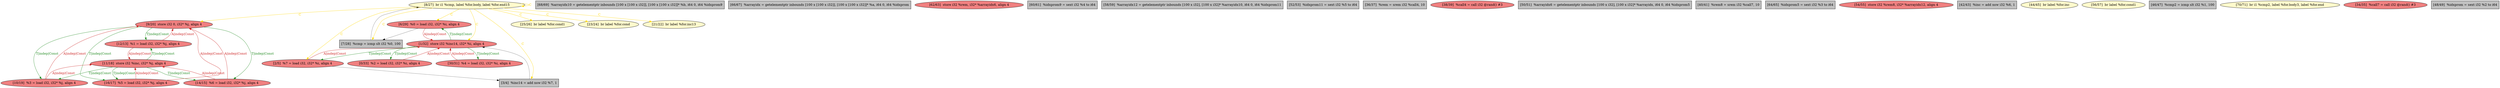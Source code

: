 
digraph G {


node635 [fillcolor=lightcoral,label="[9/20]  store i32 0, i32* %j, align 4",shape=ellipse,style=filled ]
node634 [fillcolor=grey,label="[68/69]  %arrayidx10 = getelementptr inbounds [100 x [100 x i32]], [100 x [100 x i32]]* %b, i64 0, i64 %idxprom9",shape=rectangle,style=filled ]
node633 [fillcolor=lightcoral,label="[12/13]  %1 = load i32, i32* %j, align 4",shape=ellipse,style=filled ]
node632 [fillcolor=lightcoral,label="[10/19]  %3 = load i32, i32* %j, align 4",shape=ellipse,style=filled ]
node631 [fillcolor=lemonchiffon,label="[25/26]  br label %for.cond1",shape=ellipse,style=filled ]
node630 [fillcolor=grey,label="[66/67]  %arrayidx = getelementptr inbounds [100 x [100 x i32]], [100 x [100 x i32]]* %a, i64 0, i64 %idxprom",shape=rectangle,style=filled ]
node627 [fillcolor=lightcoral,label="[62/63]  store i32 %rem, i32* %arrayidx6, align 4",shape=ellipse,style=filled ]
node628 [fillcolor=lightcoral,label="[11/18]  store i32 %inc, i32* %j, align 4",shape=ellipse,style=filled ]
node626 [fillcolor=grey,label="[60/61]  %idxprom9 = sext i32 %4 to i64",shape=rectangle,style=filled ]
node625 [fillcolor=grey,label="[58/59]  %arrayidx12 = getelementptr inbounds [100 x i32], [100 x i32]* %arrayidx10, i64 0, i64 %idxprom11",shape=rectangle,style=filled ]
node624 [fillcolor=lightcoral,label="[30/31]  %4 = load i32, i32* %i, align 4",shape=ellipse,style=filled ]
node621 [fillcolor=lightcoral,label="[16/17]  %5 = load i32, i32* %j, align 4",shape=ellipse,style=filled ]
node618 [fillcolor=lightcoral,label="[14/15]  %6 = load i32, i32* %j, align 4",shape=ellipse,style=filled ]
node617 [fillcolor=grey,label="[52/53]  %idxprom11 = sext i32 %5 to i64",shape=rectangle,style=filled ]
node605 [fillcolor=lemonchiffon,label="[23/24]  br label %for.cond",shape=ellipse,style=filled ]
node603 [fillcolor=grey,label="[36/37]  %rem = srem i32 %call4, 10",shape=rectangle,style=filled ]
node604 [fillcolor=lightcoral,label="[38/39]  %call4 = call i32 @rand() #3",shape=ellipse,style=filled ]
node619 [fillcolor=lightcoral,label="[6/29]  %0 = load i32, i32* %i, align 4",shape=ellipse,style=filled ]
node616 [fillcolor=grey,label="[7/28]  %cmp = icmp slt i32 %0, 100",shape=rectangle,style=filled ]
node601 [fillcolor=lightcoral,label="[0/33]  %2 = load i32, i32* %i, align 4",shape=ellipse,style=filled ]
node615 [fillcolor=grey,label="[50/51]  %arrayidx6 = getelementptr inbounds [100 x i32], [100 x i32]* %arrayidx, i64 0, i64 %idxprom5",shape=rectangle,style=filled ]
node610 [fillcolor=lightcoral,label="[2/5]  %7 = load i32, i32* %i, align 4",shape=ellipse,style=filled ]
node608 [fillcolor=lemonchiffon,label="[8/27]  br i1 %cmp, label %for.body, label %for.end15",shape=ellipse,style=filled ]
node606 [fillcolor=grey,label="[40/41]  %rem8 = srem i32 %call7, 10",shape=rectangle,style=filled ]
node611 [fillcolor=lemonchiffon,label="[21/22]  br label %for.inc13",shape=ellipse,style=filled ]
node607 [fillcolor=grey,label="[3/4]  %inc14 = add nsw i32 %7, 1",shape=rectangle,style=filled ]
node629 [fillcolor=grey,label="[64/65]  %idxprom5 = sext i32 %3 to i64",shape=rectangle,style=filled ]
node622 [fillcolor=lightcoral,label="[54/55]  store i32 %rem8, i32* %arrayidx12, align 4",shape=ellipse,style=filled ]
node609 [fillcolor=grey,label="[42/43]  %inc = add nsw i32 %6, 1",shape=rectangle,style=filled ]
node612 [fillcolor=lemonchiffon,label="[44/45]  br label %for.inc",shape=ellipse,style=filled ]
node623 [fillcolor=lemonchiffon,label="[56/57]  br label %for.cond1",shape=ellipse,style=filled ]
node620 [fillcolor=lightcoral,label="[1/32]  store i32 %inc14, i32* %i, align 4",shape=ellipse,style=filled ]
node613 [fillcolor=grey,label="[46/47]  %cmp2 = icmp slt i32 %1, 100",shape=rectangle,style=filled ]
node636 [fillcolor=lemonchiffon,label="[70/71]  br i1 %cmp2, label %for.body3, label %for.end",shape=ellipse,style=filled ]
node602 [fillcolor=lightcoral,label="[34/35]  %call7 = call i32 @rand() #3",shape=ellipse,style=filled ]
node614 [fillcolor=grey,label="[48/49]  %idxprom = sext i32 %2 to i64",shape=rectangle,style=filled ]

node608->node619 [style=solid,color=gold,label="C",penwidth=1.0,fontcolor=gold ]
node608->node631 [style=solid,color=gold,label="C",penwidth=1.0,fontcolor=gold ]
node620->node601 [style=solid,color=forestgreen,label="T|indep|Const",penwidth=1.0,fontcolor=forestgreen ]
node620->node610 [style=solid,color=forestgreen,label="T|indep|Const",penwidth=1.0,fontcolor=forestgreen ]
node619->node616 [style=solid,color=black,label="",penwidth=0.5,fontcolor=black ]
node610->node620 [style=solid,color=firebrick3,label="A|indep|Const",penwidth=1.0,fontcolor=firebrick3 ]
node621->node635 [style=solid,color=firebrick3,label="A|indep|Const",penwidth=1.0,fontcolor=firebrick3 ]
node601->node620 [style=solid,color=firebrick3,label="A|indep|Const",penwidth=1.0,fontcolor=firebrick3 ]
node608->node608 [style=solid,color=gold,label="C",penwidth=1.0,fontcolor=gold ]
node608->node611 [style=solid,color=gold,label="C",penwidth=1.0,fontcolor=gold ]
node628->node632 [style=solid,color=forestgreen,label="T|indep|Const",penwidth=1.0,fontcolor=forestgreen ]
node620->node619 [style=solid,color=forestgreen,label="T|indep|Const",penwidth=1.0,fontcolor=forestgreen ]
node607->node620 [style=solid,color=black,label="",penwidth=0.5,fontcolor=black ]
node610->node607 [style=solid,color=black,label="",penwidth=0.5,fontcolor=black ]
node635->node618 [style=solid,color=forestgreen,label="T|indep|Const",penwidth=1.0,fontcolor=forestgreen ]
node632->node635 [style=solid,color=firebrick3,label="A|indep|Const",penwidth=1.0,fontcolor=firebrick3 ]
node624->node620 [style=solid,color=firebrick3,label="A|indep|Const",penwidth=1.0,fontcolor=firebrick3 ]
node608->node635 [style=solid,color=gold,label="C",penwidth=1.0,fontcolor=gold ]
node635->node632 [style=solid,color=forestgreen,label="T|indep|Const",penwidth=1.0,fontcolor=forestgreen ]
node608->node616 [style=solid,color=gold,label="C",penwidth=1.0,fontcolor=gold ]
node616->node608 [style=solid,color=black,label="",penwidth=0.5,fontcolor=black ]
node620->node624 [style=solid,color=forestgreen,label="T|indep|Const",penwidth=1.0,fontcolor=forestgreen ]
node632->node628 [style=solid,color=firebrick3,label="A|indep|Const",penwidth=1.0,fontcolor=firebrick3 ]
node618->node628 [style=solid,color=firebrick3,label="A|indep|Const",penwidth=1.0,fontcolor=firebrick3 ]
node628->node618 [style=solid,color=forestgreen,label="T|indep|Const",penwidth=1.0,fontcolor=forestgreen ]
node608->node607 [style=solid,color=gold,label="C",penwidth=1.0,fontcolor=gold ]
node633->node628 [style=solid,color=firebrick3,label="A|indep|Const",penwidth=1.0,fontcolor=firebrick3 ]
node628->node633 [style=solid,color=forestgreen,label="T|indep|Const",penwidth=1.0,fontcolor=forestgreen ]
node635->node621 [style=solid,color=forestgreen,label="T|indep|Const",penwidth=1.0,fontcolor=forestgreen ]
node635->node633 [style=solid,color=forestgreen,label="T|indep|Const",penwidth=1.0,fontcolor=forestgreen ]
node633->node635 [style=solid,color=firebrick3,label="A|indep|Const",penwidth=1.0,fontcolor=firebrick3 ]
node619->node620 [style=solid,color=firebrick3,label="A|indep|Const",penwidth=1.0,fontcolor=firebrick3 ]
node608->node610 [style=solid,color=gold,label="C",penwidth=1.0,fontcolor=gold ]
node608->node620 [style=solid,color=gold,label="C",penwidth=1.0,fontcolor=gold ]
node608->node605 [style=solid,color=gold,label="C",penwidth=1.0,fontcolor=gold ]
node618->node635 [style=solid,color=firebrick3,label="A|indep|Const",penwidth=1.0,fontcolor=firebrick3 ]
node628->node621 [style=solid,color=forestgreen,label="T|indep|Const",penwidth=1.0,fontcolor=forestgreen ]
node621->node628 [style=solid,color=firebrick3,label="A|indep|Const",penwidth=1.0,fontcolor=firebrick3 ]


}
